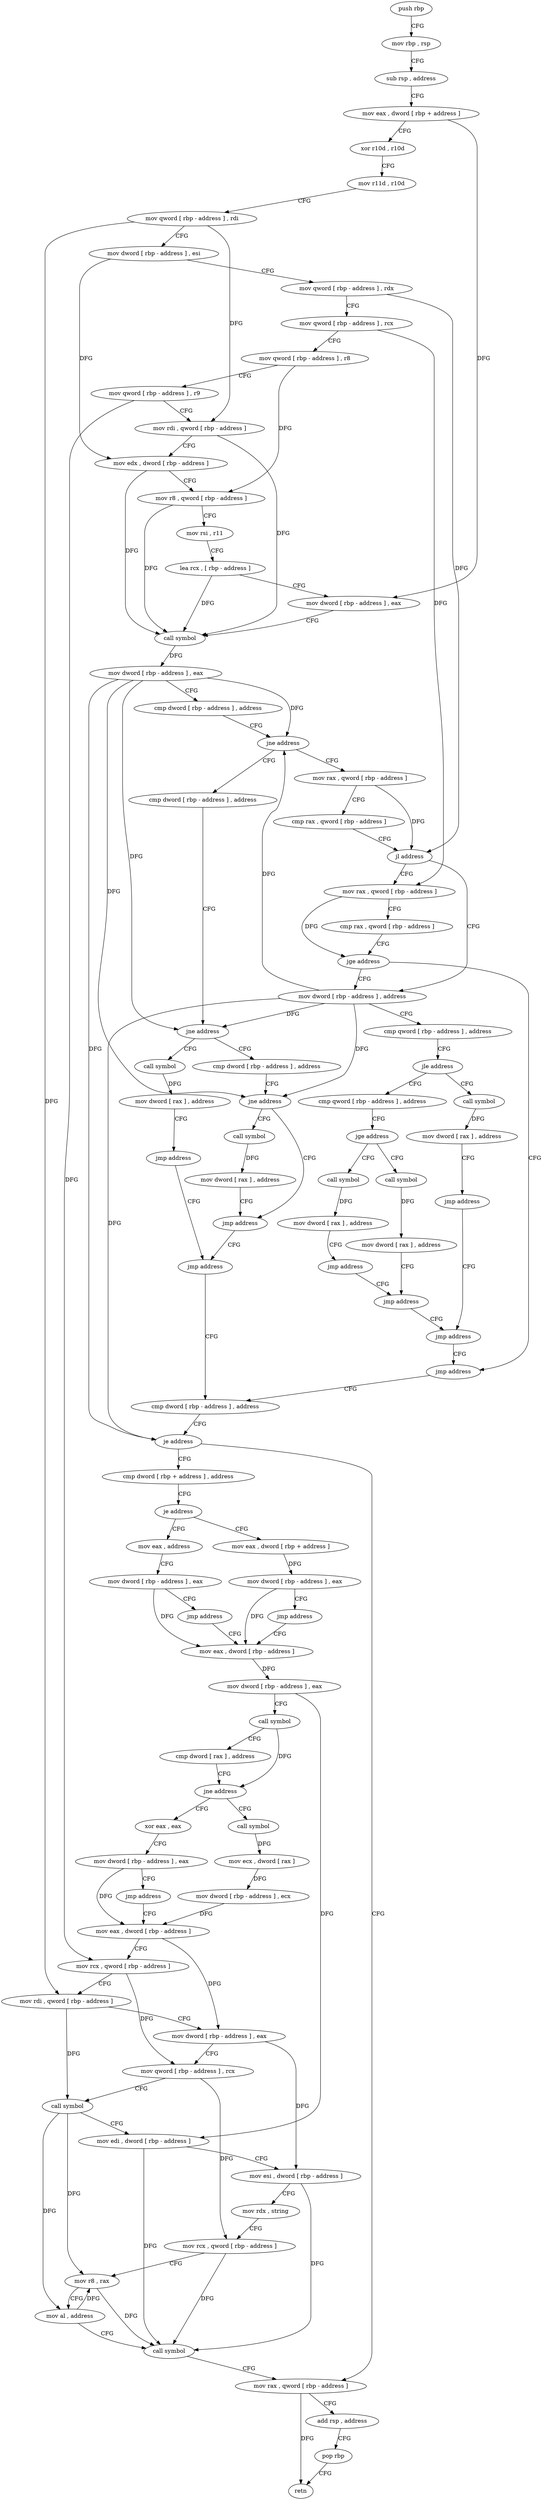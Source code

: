 digraph "func" {
"4342112" [label = "push rbp" ]
"4342113" [label = "mov rbp , rsp" ]
"4342116" [label = "sub rsp , address" ]
"4342120" [label = "mov eax , dword [ rbp + address ]" ]
"4342123" [label = "xor r10d , r10d" ]
"4342126" [label = "mov r11d , r10d" ]
"4342129" [label = "mov qword [ rbp - address ] , rdi" ]
"4342133" [label = "mov dword [ rbp - address ] , esi" ]
"4342136" [label = "mov qword [ rbp - address ] , rdx" ]
"4342140" [label = "mov qword [ rbp - address ] , rcx" ]
"4342144" [label = "mov qword [ rbp - address ] , r8" ]
"4342148" [label = "mov qword [ rbp - address ] , r9" ]
"4342152" [label = "mov rdi , qword [ rbp - address ]" ]
"4342156" [label = "mov edx , dword [ rbp - address ]" ]
"4342159" [label = "mov r8 , qword [ rbp - address ]" ]
"4342163" [label = "mov rsi , r11" ]
"4342166" [label = "lea rcx , [ rbp - address ]" ]
"4342170" [label = "mov dword [ rbp - address ] , eax" ]
"4342173" [label = "call symbol" ]
"4342178" [label = "mov dword [ rbp - address ] , eax" ]
"4342181" [label = "cmp dword [ rbp - address ] , address" ]
"4342185" [label = "jne address" ]
"4342312" [label = "cmp dword [ rbp - address ] , address" ]
"4342191" [label = "mov rax , qword [ rbp - address ]" ]
"4342316" [label = "jne address" ]
"4342338" [label = "cmp dword [ rbp - address ] , address" ]
"4342322" [label = "call symbol" ]
"4342195" [label = "cmp rax , qword [ rbp - address ]" ]
"4342199" [label = "jl address" ]
"4342219" [label = "mov dword [ rbp - address ] , address" ]
"4342205" [label = "mov rax , qword [ rbp - address ]" ]
"4342342" [label = "jne address" ]
"4342359" [label = "jmp address" ]
"4342348" [label = "call symbol" ]
"4342327" [label = "mov dword [ rax ] , address" ]
"4342333" [label = "jmp address" ]
"4342364" [label = "jmp address" ]
"4342226" [label = "cmp qword [ rbp - address ] , address" ]
"4342234" [label = "jle address" ]
"4342256" [label = "cmp qword [ rbp - address ] , address" ]
"4342240" [label = "call symbol" ]
"4342209" [label = "cmp rax , qword [ rbp - address ]" ]
"4342213" [label = "jge address" ]
"4342307" [label = "jmp address" ]
"4342353" [label = "mov dword [ rax ] , address" ]
"4342369" [label = "cmp dword [ rbp - address ] , address" ]
"4342264" [label = "jge address" ]
"4342286" [label = "call symbol" ]
"4342270" [label = "call symbol" ]
"4342245" [label = "mov dword [ rax ] , address" ]
"4342251" [label = "jmp address" ]
"4342302" [label = "jmp address" ]
"4342373" [label = "je address" ]
"4342506" [label = "mov rax , qword [ rbp - address ]" ]
"4342379" [label = "cmp dword [ rbp + address ] , address" ]
"4342291" [label = "mov dword [ rax ] , address" ]
"4342297" [label = "jmp address" ]
"4342275" [label = "mov dword [ rax ] , address" ]
"4342281" [label = "jmp address" ]
"4342510" [label = "add rsp , address" ]
"4342514" [label = "pop rbp" ]
"4342515" [label = "retn" ]
"4342383" [label = "je address" ]
"4342400" [label = "mov eax , address" ]
"4342389" [label = "mov eax , dword [ rbp + address ]" ]
"4342405" [label = "mov dword [ rbp - address ] , eax" ]
"4342408" [label = "jmp address" ]
"4342413" [label = "mov eax , dword [ rbp - address ]" ]
"4342392" [label = "mov dword [ rbp - address ] , eax" ]
"4342395" [label = "jmp address" ]
"4342416" [label = "mov dword [ rbp - address ] , eax" ]
"4342419" [label = "call symbol" ]
"4342424" [label = "cmp dword [ rax ] , address" ]
"4342427" [label = "jne address" ]
"4342443" [label = "call symbol" ]
"4342433" [label = "xor eax , eax" ]
"4342448" [label = "mov ecx , dword [ rax ]" ]
"4342450" [label = "mov dword [ rbp - address ] , ecx" ]
"4342453" [label = "mov eax , dword [ rbp - address ]" ]
"4342435" [label = "mov dword [ rbp - address ] , eax" ]
"4342438" [label = "jmp address" ]
"4342456" [label = "mov rcx , qword [ rbp - address ]" ]
"4342460" [label = "mov rdi , qword [ rbp - address ]" ]
"4342464" [label = "mov dword [ rbp - address ] , eax" ]
"4342467" [label = "mov qword [ rbp - address ] , rcx" ]
"4342471" [label = "call symbol" ]
"4342476" [label = "mov edi , dword [ rbp - address ]" ]
"4342479" [label = "mov esi , dword [ rbp - address ]" ]
"4342482" [label = "mov rdx , string" ]
"4342492" [label = "mov rcx , qword [ rbp - address ]" ]
"4342496" [label = "mov r8 , rax" ]
"4342499" [label = "mov al , address" ]
"4342501" [label = "call symbol" ]
"4342112" -> "4342113" [ label = "CFG" ]
"4342113" -> "4342116" [ label = "CFG" ]
"4342116" -> "4342120" [ label = "CFG" ]
"4342120" -> "4342123" [ label = "CFG" ]
"4342120" -> "4342170" [ label = "DFG" ]
"4342123" -> "4342126" [ label = "CFG" ]
"4342126" -> "4342129" [ label = "CFG" ]
"4342129" -> "4342133" [ label = "CFG" ]
"4342129" -> "4342152" [ label = "DFG" ]
"4342129" -> "4342460" [ label = "DFG" ]
"4342133" -> "4342136" [ label = "CFG" ]
"4342133" -> "4342156" [ label = "DFG" ]
"4342136" -> "4342140" [ label = "CFG" ]
"4342136" -> "4342199" [ label = "DFG" ]
"4342140" -> "4342144" [ label = "CFG" ]
"4342140" -> "4342205" [ label = "DFG" ]
"4342144" -> "4342148" [ label = "CFG" ]
"4342144" -> "4342159" [ label = "DFG" ]
"4342148" -> "4342152" [ label = "CFG" ]
"4342148" -> "4342456" [ label = "DFG" ]
"4342152" -> "4342156" [ label = "CFG" ]
"4342152" -> "4342173" [ label = "DFG" ]
"4342156" -> "4342159" [ label = "CFG" ]
"4342156" -> "4342173" [ label = "DFG" ]
"4342159" -> "4342163" [ label = "CFG" ]
"4342159" -> "4342173" [ label = "DFG" ]
"4342163" -> "4342166" [ label = "CFG" ]
"4342166" -> "4342170" [ label = "CFG" ]
"4342166" -> "4342173" [ label = "DFG" ]
"4342170" -> "4342173" [ label = "CFG" ]
"4342173" -> "4342178" [ label = "DFG" ]
"4342178" -> "4342181" [ label = "CFG" ]
"4342178" -> "4342185" [ label = "DFG" ]
"4342178" -> "4342316" [ label = "DFG" ]
"4342178" -> "4342342" [ label = "DFG" ]
"4342178" -> "4342373" [ label = "DFG" ]
"4342181" -> "4342185" [ label = "CFG" ]
"4342185" -> "4342312" [ label = "CFG" ]
"4342185" -> "4342191" [ label = "CFG" ]
"4342312" -> "4342316" [ label = "CFG" ]
"4342191" -> "4342195" [ label = "CFG" ]
"4342191" -> "4342199" [ label = "DFG" ]
"4342316" -> "4342338" [ label = "CFG" ]
"4342316" -> "4342322" [ label = "CFG" ]
"4342338" -> "4342342" [ label = "CFG" ]
"4342322" -> "4342327" [ label = "DFG" ]
"4342195" -> "4342199" [ label = "CFG" ]
"4342199" -> "4342219" [ label = "CFG" ]
"4342199" -> "4342205" [ label = "CFG" ]
"4342219" -> "4342226" [ label = "CFG" ]
"4342219" -> "4342185" [ label = "DFG" ]
"4342219" -> "4342316" [ label = "DFG" ]
"4342219" -> "4342342" [ label = "DFG" ]
"4342219" -> "4342373" [ label = "DFG" ]
"4342205" -> "4342209" [ label = "CFG" ]
"4342205" -> "4342213" [ label = "DFG" ]
"4342342" -> "4342359" [ label = "CFG" ]
"4342342" -> "4342348" [ label = "CFG" ]
"4342359" -> "4342364" [ label = "CFG" ]
"4342348" -> "4342353" [ label = "DFG" ]
"4342327" -> "4342333" [ label = "CFG" ]
"4342333" -> "4342364" [ label = "CFG" ]
"4342364" -> "4342369" [ label = "CFG" ]
"4342226" -> "4342234" [ label = "CFG" ]
"4342234" -> "4342256" [ label = "CFG" ]
"4342234" -> "4342240" [ label = "CFG" ]
"4342256" -> "4342264" [ label = "CFG" ]
"4342240" -> "4342245" [ label = "DFG" ]
"4342209" -> "4342213" [ label = "CFG" ]
"4342213" -> "4342307" [ label = "CFG" ]
"4342213" -> "4342219" [ label = "CFG" ]
"4342307" -> "4342369" [ label = "CFG" ]
"4342353" -> "4342359" [ label = "CFG" ]
"4342369" -> "4342373" [ label = "CFG" ]
"4342264" -> "4342286" [ label = "CFG" ]
"4342264" -> "4342270" [ label = "CFG" ]
"4342286" -> "4342291" [ label = "DFG" ]
"4342270" -> "4342275" [ label = "DFG" ]
"4342245" -> "4342251" [ label = "CFG" ]
"4342251" -> "4342302" [ label = "CFG" ]
"4342302" -> "4342307" [ label = "CFG" ]
"4342373" -> "4342506" [ label = "CFG" ]
"4342373" -> "4342379" [ label = "CFG" ]
"4342506" -> "4342510" [ label = "CFG" ]
"4342506" -> "4342515" [ label = "DFG" ]
"4342379" -> "4342383" [ label = "CFG" ]
"4342291" -> "4342297" [ label = "CFG" ]
"4342297" -> "4342302" [ label = "CFG" ]
"4342275" -> "4342281" [ label = "CFG" ]
"4342281" -> "4342297" [ label = "CFG" ]
"4342510" -> "4342514" [ label = "CFG" ]
"4342514" -> "4342515" [ label = "CFG" ]
"4342383" -> "4342400" [ label = "CFG" ]
"4342383" -> "4342389" [ label = "CFG" ]
"4342400" -> "4342405" [ label = "CFG" ]
"4342389" -> "4342392" [ label = "DFG" ]
"4342405" -> "4342408" [ label = "CFG" ]
"4342405" -> "4342413" [ label = "DFG" ]
"4342408" -> "4342413" [ label = "CFG" ]
"4342413" -> "4342416" [ label = "DFG" ]
"4342392" -> "4342395" [ label = "CFG" ]
"4342392" -> "4342413" [ label = "DFG" ]
"4342395" -> "4342413" [ label = "CFG" ]
"4342416" -> "4342419" [ label = "CFG" ]
"4342416" -> "4342476" [ label = "DFG" ]
"4342419" -> "4342424" [ label = "CFG" ]
"4342419" -> "4342427" [ label = "DFG" ]
"4342424" -> "4342427" [ label = "CFG" ]
"4342427" -> "4342443" [ label = "CFG" ]
"4342427" -> "4342433" [ label = "CFG" ]
"4342443" -> "4342448" [ label = "DFG" ]
"4342433" -> "4342435" [ label = "CFG" ]
"4342448" -> "4342450" [ label = "DFG" ]
"4342450" -> "4342453" [ label = "DFG" ]
"4342453" -> "4342456" [ label = "CFG" ]
"4342453" -> "4342464" [ label = "DFG" ]
"4342435" -> "4342438" [ label = "CFG" ]
"4342435" -> "4342453" [ label = "DFG" ]
"4342438" -> "4342453" [ label = "CFG" ]
"4342456" -> "4342460" [ label = "CFG" ]
"4342456" -> "4342467" [ label = "DFG" ]
"4342460" -> "4342464" [ label = "CFG" ]
"4342460" -> "4342471" [ label = "DFG" ]
"4342464" -> "4342467" [ label = "CFG" ]
"4342464" -> "4342479" [ label = "DFG" ]
"4342467" -> "4342471" [ label = "CFG" ]
"4342467" -> "4342492" [ label = "DFG" ]
"4342471" -> "4342476" [ label = "CFG" ]
"4342471" -> "4342496" [ label = "DFG" ]
"4342471" -> "4342499" [ label = "DFG" ]
"4342476" -> "4342479" [ label = "CFG" ]
"4342476" -> "4342501" [ label = "DFG" ]
"4342479" -> "4342482" [ label = "CFG" ]
"4342479" -> "4342501" [ label = "DFG" ]
"4342482" -> "4342492" [ label = "CFG" ]
"4342492" -> "4342496" [ label = "CFG" ]
"4342492" -> "4342501" [ label = "DFG" ]
"4342496" -> "4342499" [ label = "CFG" ]
"4342496" -> "4342501" [ label = "DFG" ]
"4342499" -> "4342501" [ label = "CFG" ]
"4342499" -> "4342496" [ label = "DFG" ]
"4342501" -> "4342506" [ label = "CFG" ]
}
